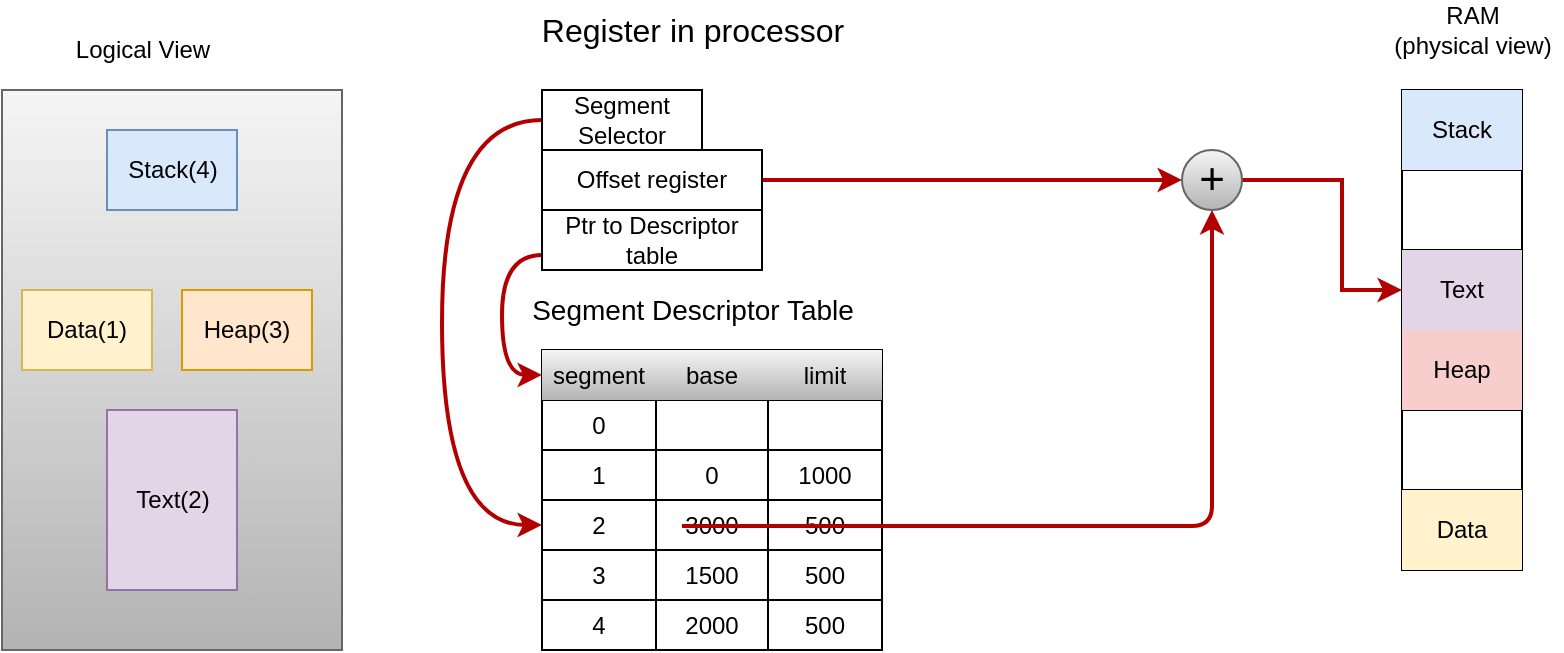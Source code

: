 <mxfile version="13.4.2" type="github">
  <diagram id="2TYzKGJqLLR_Ep3BL9gZ" name="Page-1">
    <mxGraphModel dx="2066" dy="1105" grid="1" gridSize="10" guides="1" tooltips="1" connect="1" arrows="1" fold="1" page="1" pageScale="1" pageWidth="827" pageHeight="1169" math="0" shadow="0">
      <root>
        <mxCell id="0" />
        <mxCell id="1" parent="0" />
        <mxCell id="3WNf9FvNjMq8_hzcaYvk-1" value="" style="rounded=0;whiteSpace=wrap;html=1;gradientColor=#b3b3b3;fillColor=#f5f5f5;strokeColor=#666666;" vertex="1" parent="1">
          <mxGeometry x="50" y="220" width="170" height="280" as="geometry" />
        </mxCell>
        <mxCell id="3WNf9FvNjMq8_hzcaYvk-2" value="Stack(4)" style="rounded=0;whiteSpace=wrap;html=1;fillColor=#dae8fc;strokeColor=#6c8ebf;" vertex="1" parent="1">
          <mxGeometry x="102.5" y="240" width="65" height="40" as="geometry" />
        </mxCell>
        <mxCell id="3WNf9FvNjMq8_hzcaYvk-3" value="Data(1)" style="rounded=0;whiteSpace=wrap;html=1;fillColor=#fff2cc;strokeColor=#d6b656;" vertex="1" parent="1">
          <mxGeometry x="60" y="320" width="65" height="40" as="geometry" />
        </mxCell>
        <mxCell id="3WNf9FvNjMq8_hzcaYvk-4" value="Heap(3)" style="rounded=0;whiteSpace=wrap;html=1;fillColor=#ffe6cc;strokeColor=#d79b00;" vertex="1" parent="1">
          <mxGeometry x="140" y="320" width="65" height="40" as="geometry" />
        </mxCell>
        <mxCell id="3WNf9FvNjMq8_hzcaYvk-6" value="Text(2)" style="rounded=0;whiteSpace=wrap;html=1;fillColor=#e1d5e7;strokeColor=#9673a6;" vertex="1" parent="1">
          <mxGeometry x="102.5" y="380" width="65" height="90" as="geometry" />
        </mxCell>
        <mxCell id="2" value="Logical View" style="text;html=1;align=center;verticalAlign=middle;resizable=0;points=[];autosize=1;" vertex="1" parent="1">
          <mxGeometry x="80" y="190" width="80" height="20" as="geometry" />
        </mxCell>
        <mxCell id="3WNf9FvNjMq8_hzcaYvk-37" style="edgeStyle=orthogonalEdgeStyle;curved=1;rounded=0;orthogonalLoop=1;jettySize=auto;html=1;entryX=0;entryY=0.5;entryDx=0;entryDy=0;fillColor=#e51400;strokeColor=#B20000;strokeWidth=2;" edge="1" parent="1" source="3WNf9FvNjMq8_hzcaYvk-7" target="3WNf9FvNjMq8_hzcaYvk-23">
          <mxGeometry relative="1" as="geometry">
            <Array as="points">
              <mxPoint x="270" y="235" />
              <mxPoint x="270" y="438" />
            </Array>
          </mxGeometry>
        </mxCell>
        <mxCell id="3WNf9FvNjMq8_hzcaYvk-7" value="Segment Selector" style="rounded=0;whiteSpace=wrap;html=1;" vertex="1" parent="1">
          <mxGeometry x="320" y="220" width="80" height="30" as="geometry" />
        </mxCell>
        <mxCell id="3WNf9FvNjMq8_hzcaYvk-40" style="edgeStyle=orthogonalEdgeStyle;curved=1;rounded=0;orthogonalLoop=1;jettySize=auto;html=1;entryX=0;entryY=0.5;entryDx=0;entryDy=0;strokeWidth=2;fillColor=#e51400;strokeColor=#B20000;" edge="1" parent="1" source="3WNf9FvNjMq8_hzcaYvk-8" target="3WNf9FvNjMq8_hzcaYvk-39">
          <mxGeometry relative="1" as="geometry" />
        </mxCell>
        <mxCell id="3WNf9FvNjMq8_hzcaYvk-8" value="Offset register" style="rounded=0;whiteSpace=wrap;html=1;" vertex="1" parent="1">
          <mxGeometry x="320" y="250" width="110" height="30" as="geometry" />
        </mxCell>
        <mxCell id="3WNf9FvNjMq8_hzcaYvk-36" style="edgeStyle=orthogonalEdgeStyle;rounded=0;orthogonalLoop=1;jettySize=auto;html=1;exitX=0;exitY=0.75;exitDx=0;exitDy=0;entryX=0;entryY=0.5;entryDx=0;entryDy=0;curved=1;fillColor=#e51400;strokeColor=#B20000;strokeWidth=2;" edge="1" parent="1" source="3WNf9FvNjMq8_hzcaYvk-9" target="3WNf9FvNjMq8_hzcaYvk-11">
          <mxGeometry relative="1" as="geometry" />
        </mxCell>
        <mxCell id="3WNf9FvNjMq8_hzcaYvk-9" value="Ptr to Descriptor table" style="rounded=0;whiteSpace=wrap;html=1;" vertex="1" parent="1">
          <mxGeometry x="320" y="280" width="110" height="30" as="geometry" />
        </mxCell>
        <mxCell id="3WNf9FvNjMq8_hzcaYvk-10" value="" style="shape=table;html=1;whiteSpace=wrap;startSize=0;container=1;collapsible=0;childLayout=tableLayout;" vertex="1" parent="1">
          <mxGeometry x="320" y="350" width="170" height="150" as="geometry" />
        </mxCell>
        <mxCell id="3WNf9FvNjMq8_hzcaYvk-11" value="" style="shape=partialRectangle;html=1;whiteSpace=wrap;collapsible=0;dropTarget=0;pointerEvents=0;fillColor=none;top=0;left=0;bottom=0;right=0;points=[[0,0.5],[1,0.5]];portConstraint=eastwest;" vertex="1" parent="3WNf9FvNjMq8_hzcaYvk-10">
          <mxGeometry width="170" height="25" as="geometry" />
        </mxCell>
        <mxCell id="3WNf9FvNjMq8_hzcaYvk-12" value="segment" style="shape=partialRectangle;html=1;whiteSpace=wrap;connectable=0;overflow=hidden;top=0;left=0;bottom=0;right=0;gradientColor=#b3b3b3;fillColor=#f5f5f5;strokeColor=#666666;" vertex="1" parent="3WNf9FvNjMq8_hzcaYvk-11">
          <mxGeometry width="57" height="25" as="geometry" />
        </mxCell>
        <mxCell id="3WNf9FvNjMq8_hzcaYvk-13" value="base" style="shape=partialRectangle;html=1;whiteSpace=wrap;connectable=0;overflow=hidden;top=0;left=0;bottom=0;right=0;gradientColor=#b3b3b3;fillColor=#f5f5f5;strokeColor=#666666;" vertex="1" parent="3WNf9FvNjMq8_hzcaYvk-11">
          <mxGeometry x="57" width="56" height="25" as="geometry" />
        </mxCell>
        <mxCell id="3WNf9FvNjMq8_hzcaYvk-14" value="limit" style="shape=partialRectangle;html=1;whiteSpace=wrap;connectable=0;overflow=hidden;top=0;left=0;bottom=0;right=0;gradientColor=#b3b3b3;fillColor=#f5f5f5;strokeColor=#666666;" vertex="1" parent="3WNf9FvNjMq8_hzcaYvk-11">
          <mxGeometry x="113" width="57" height="25" as="geometry" />
        </mxCell>
        <mxCell id="3WNf9FvNjMq8_hzcaYvk-15" value="" style="shape=partialRectangle;html=1;whiteSpace=wrap;collapsible=0;dropTarget=0;pointerEvents=0;fillColor=none;top=0;left=0;bottom=0;right=0;points=[[0,0.5],[1,0.5]];portConstraint=eastwest;" vertex="1" parent="3WNf9FvNjMq8_hzcaYvk-10">
          <mxGeometry y="25" width="170" height="25" as="geometry" />
        </mxCell>
        <mxCell id="3WNf9FvNjMq8_hzcaYvk-16" value="0" style="shape=partialRectangle;html=1;whiteSpace=wrap;connectable=0;overflow=hidden;fillColor=none;top=0;left=0;bottom=0;right=0;" vertex="1" parent="3WNf9FvNjMq8_hzcaYvk-15">
          <mxGeometry width="57" height="25" as="geometry" />
        </mxCell>
        <mxCell id="3WNf9FvNjMq8_hzcaYvk-17" value="" style="shape=partialRectangle;html=1;whiteSpace=wrap;connectable=0;overflow=hidden;fillColor=none;top=0;left=0;bottom=0;right=0;" vertex="1" parent="3WNf9FvNjMq8_hzcaYvk-15">
          <mxGeometry x="57" width="56" height="25" as="geometry" />
        </mxCell>
        <mxCell id="3WNf9FvNjMq8_hzcaYvk-18" value="" style="shape=partialRectangle;html=1;whiteSpace=wrap;connectable=0;overflow=hidden;fillColor=none;top=0;left=0;bottom=0;right=0;" vertex="1" parent="3WNf9FvNjMq8_hzcaYvk-15">
          <mxGeometry x="113" width="57" height="25" as="geometry" />
        </mxCell>
        <mxCell id="3WNf9FvNjMq8_hzcaYvk-19" value="" style="shape=partialRectangle;html=1;whiteSpace=wrap;collapsible=0;dropTarget=0;pointerEvents=0;fillColor=none;top=0;left=0;bottom=0;right=0;points=[[0,0.5],[1,0.5]];portConstraint=eastwest;" vertex="1" parent="3WNf9FvNjMq8_hzcaYvk-10">
          <mxGeometry y="50" width="170" height="25" as="geometry" />
        </mxCell>
        <mxCell id="3WNf9FvNjMq8_hzcaYvk-20" value="1" style="shape=partialRectangle;html=1;whiteSpace=wrap;connectable=0;overflow=hidden;fillColor=none;top=0;left=0;bottom=0;right=0;" vertex="1" parent="3WNf9FvNjMq8_hzcaYvk-19">
          <mxGeometry width="57" height="25" as="geometry" />
        </mxCell>
        <mxCell id="3WNf9FvNjMq8_hzcaYvk-21" value="0" style="shape=partialRectangle;html=1;whiteSpace=wrap;connectable=0;overflow=hidden;fillColor=none;top=0;left=0;bottom=0;right=0;" vertex="1" parent="3WNf9FvNjMq8_hzcaYvk-19">
          <mxGeometry x="57" width="56" height="25" as="geometry" />
        </mxCell>
        <mxCell id="3WNf9FvNjMq8_hzcaYvk-22" value="1000" style="shape=partialRectangle;html=1;whiteSpace=wrap;connectable=0;overflow=hidden;fillColor=none;top=0;left=0;bottom=0;right=0;" vertex="1" parent="3WNf9FvNjMq8_hzcaYvk-19">
          <mxGeometry x="113" width="57" height="25" as="geometry" />
        </mxCell>
        <mxCell id="3WNf9FvNjMq8_hzcaYvk-23" value="" style="shape=partialRectangle;html=1;whiteSpace=wrap;collapsible=0;dropTarget=0;pointerEvents=0;fillColor=none;top=0;left=0;bottom=0;right=0;points=[[0,0.5],[1,0.5]];portConstraint=eastwest;" vertex="1" parent="3WNf9FvNjMq8_hzcaYvk-10">
          <mxGeometry y="75" width="170" height="25" as="geometry" />
        </mxCell>
        <mxCell id="3WNf9FvNjMq8_hzcaYvk-24" value="2" style="shape=partialRectangle;html=1;whiteSpace=wrap;connectable=0;overflow=hidden;fillColor=none;top=0;left=0;bottom=0;right=0;" vertex="1" parent="3WNf9FvNjMq8_hzcaYvk-23">
          <mxGeometry width="57" height="25" as="geometry" />
        </mxCell>
        <mxCell id="3WNf9FvNjMq8_hzcaYvk-25" value="3000" style="shape=partialRectangle;html=1;whiteSpace=wrap;connectable=0;overflow=hidden;fillColor=none;top=0;left=0;bottom=0;right=0;" vertex="1" parent="3WNf9FvNjMq8_hzcaYvk-23">
          <mxGeometry x="57" width="56" height="25" as="geometry" />
        </mxCell>
        <mxCell id="3WNf9FvNjMq8_hzcaYvk-26" value="500" style="shape=partialRectangle;html=1;whiteSpace=wrap;connectable=0;overflow=hidden;fillColor=none;top=0;left=0;bottom=0;right=0;" vertex="1" parent="3WNf9FvNjMq8_hzcaYvk-23">
          <mxGeometry x="113" width="57" height="25" as="geometry" />
        </mxCell>
        <mxCell id="3WNf9FvNjMq8_hzcaYvk-27" value="" style="shape=partialRectangle;html=1;whiteSpace=wrap;collapsible=0;dropTarget=0;pointerEvents=0;fillColor=none;top=0;left=0;bottom=0;right=0;points=[[0,0.5],[1,0.5]];portConstraint=eastwest;" vertex="1" parent="3WNf9FvNjMq8_hzcaYvk-10">
          <mxGeometry y="100" width="170" height="25" as="geometry" />
        </mxCell>
        <mxCell id="3WNf9FvNjMq8_hzcaYvk-28" value="3" style="shape=partialRectangle;html=1;whiteSpace=wrap;connectable=0;overflow=hidden;fillColor=none;top=0;left=0;bottom=0;right=0;" vertex="1" parent="3WNf9FvNjMq8_hzcaYvk-27">
          <mxGeometry width="57" height="25" as="geometry" />
        </mxCell>
        <mxCell id="3WNf9FvNjMq8_hzcaYvk-29" value="1500" style="shape=partialRectangle;html=1;whiteSpace=wrap;connectable=0;overflow=hidden;fillColor=none;top=0;left=0;bottom=0;right=0;" vertex="1" parent="3WNf9FvNjMq8_hzcaYvk-27">
          <mxGeometry x="57" width="56" height="25" as="geometry" />
        </mxCell>
        <mxCell id="3WNf9FvNjMq8_hzcaYvk-30" value="500" style="shape=partialRectangle;html=1;whiteSpace=wrap;connectable=0;overflow=hidden;fillColor=none;top=0;left=0;bottom=0;right=0;" vertex="1" parent="3WNf9FvNjMq8_hzcaYvk-27">
          <mxGeometry x="113" width="57" height="25" as="geometry" />
        </mxCell>
        <mxCell id="3WNf9FvNjMq8_hzcaYvk-31" value="" style="shape=partialRectangle;html=1;whiteSpace=wrap;collapsible=0;dropTarget=0;pointerEvents=0;fillColor=none;top=0;left=0;bottom=0;right=0;points=[[0,0.5],[1,0.5]];portConstraint=eastwest;" vertex="1" parent="3WNf9FvNjMq8_hzcaYvk-10">
          <mxGeometry y="125" width="170" height="25" as="geometry" />
        </mxCell>
        <mxCell id="3WNf9FvNjMq8_hzcaYvk-32" value="4" style="shape=partialRectangle;html=1;whiteSpace=wrap;connectable=0;overflow=hidden;fillColor=none;top=0;left=0;bottom=0;right=0;" vertex="1" parent="3WNf9FvNjMq8_hzcaYvk-31">
          <mxGeometry width="57" height="25" as="geometry" />
        </mxCell>
        <mxCell id="3WNf9FvNjMq8_hzcaYvk-33" value="2000" style="shape=partialRectangle;html=1;whiteSpace=wrap;connectable=0;overflow=hidden;fillColor=none;top=0;left=0;bottom=0;right=0;" vertex="1" parent="3WNf9FvNjMq8_hzcaYvk-31">
          <mxGeometry x="57" width="56" height="25" as="geometry" />
        </mxCell>
        <mxCell id="3WNf9FvNjMq8_hzcaYvk-34" value="500" style="shape=partialRectangle;html=1;whiteSpace=wrap;connectable=0;overflow=hidden;fillColor=none;top=0;left=0;bottom=0;right=0;" vertex="1" parent="3WNf9FvNjMq8_hzcaYvk-31">
          <mxGeometry x="113" width="57" height="25" as="geometry" />
        </mxCell>
        <mxCell id="3WNf9FvNjMq8_hzcaYvk-35" value="&lt;font style=&quot;font-size: 16px&quot;&gt;Register in processor&lt;/font&gt;" style="text;html=1;align=center;verticalAlign=middle;resizable=0;points=[];autosize=1;" vertex="1" parent="1">
          <mxGeometry x="310" y="180" width="170" height="20" as="geometry" />
        </mxCell>
        <mxCell id="3WNf9FvNjMq8_hzcaYvk-38" value="" style="endArrow=classic;html=1;strokeWidth=2;fillColor=#e51400;strokeColor=#B20000;entryX=0.5;entryY=1;entryDx=0;entryDy=0;" edge="1" parent="1" target="3WNf9FvNjMq8_hzcaYvk-39">
          <mxGeometry width="50" height="50" relative="1" as="geometry">
            <mxPoint x="390" y="438" as="sourcePoint" />
            <mxPoint x="650" y="470" as="targetPoint" />
            <Array as="points">
              <mxPoint x="570" y="438" />
              <mxPoint x="655" y="438" />
            </Array>
          </mxGeometry>
        </mxCell>
        <mxCell id="3WNf9FvNjMq8_hzcaYvk-54" style="rounded=0;orthogonalLoop=1;jettySize=auto;html=1;entryX=0;entryY=0.5;entryDx=0;entryDy=0;strokeWidth=2;fillColor=#e51400;strokeColor=#B20000;" edge="1" parent="1" source="3WNf9FvNjMq8_hzcaYvk-39" target="3WNf9FvNjMq8_hzcaYvk-46">
          <mxGeometry relative="1" as="geometry">
            <Array as="points">
              <mxPoint x="720" y="265" />
              <mxPoint x="720" y="320" />
            </Array>
          </mxGeometry>
        </mxCell>
        <mxCell id="3WNf9FvNjMq8_hzcaYvk-39" value="&lt;font style=&quot;font-size: 22px&quot;&gt;+&lt;/font&gt;" style="ellipse;whiteSpace=wrap;html=1;aspect=fixed;gradientColor=#b3b3b3;fillColor=#f5f5f5;strokeColor=#666666;" vertex="1" parent="1">
          <mxGeometry x="640" y="250" width="30" height="30" as="geometry" />
        </mxCell>
        <mxCell id="3WNf9FvNjMq8_hzcaYvk-41" value="" style="shape=table;html=1;whiteSpace=wrap;startSize=0;container=1;collapsible=0;childLayout=tableLayout;" vertex="1" parent="1">
          <mxGeometry x="750" y="220" width="60" height="240" as="geometry" />
        </mxCell>
        <mxCell id="3WNf9FvNjMq8_hzcaYvk-42" value="" style="shape=partialRectangle;html=1;whiteSpace=wrap;collapsible=0;dropTarget=0;pointerEvents=0;fillColor=none;top=0;left=0;bottom=0;right=0;points=[[0,0.5],[1,0.5]];portConstraint=eastwest;" vertex="1" parent="3WNf9FvNjMq8_hzcaYvk-41">
          <mxGeometry width="60" height="40" as="geometry" />
        </mxCell>
        <mxCell id="3WNf9FvNjMq8_hzcaYvk-43" value="Stack" style="shape=partialRectangle;html=1;whiteSpace=wrap;connectable=0;overflow=hidden;fillColor=#dae8fc;top=0;left=0;bottom=0;right=0;strokeColor=#6c8ebf;" vertex="1" parent="3WNf9FvNjMq8_hzcaYvk-42">
          <mxGeometry width="60" height="40" as="geometry" />
        </mxCell>
        <mxCell id="3WNf9FvNjMq8_hzcaYvk-44" value="" style="shape=partialRectangle;html=1;whiteSpace=wrap;collapsible=0;dropTarget=0;pointerEvents=0;fillColor=none;top=0;left=0;bottom=0;right=0;points=[[0,0.5],[1,0.5]];portConstraint=eastwest;" vertex="1" parent="3WNf9FvNjMq8_hzcaYvk-41">
          <mxGeometry y="40" width="60" height="40" as="geometry" />
        </mxCell>
        <mxCell id="3WNf9FvNjMq8_hzcaYvk-45" value="" style="shape=partialRectangle;html=1;whiteSpace=wrap;connectable=0;overflow=hidden;fillColor=none;top=0;left=0;bottom=0;right=0;" vertex="1" parent="3WNf9FvNjMq8_hzcaYvk-44">
          <mxGeometry width="60" height="40" as="geometry" />
        </mxCell>
        <mxCell id="3WNf9FvNjMq8_hzcaYvk-46" value="" style="shape=partialRectangle;html=1;whiteSpace=wrap;collapsible=0;dropTarget=0;pointerEvents=0;fillColor=none;top=0;left=0;bottom=0;right=0;points=[[0,0.5],[1,0.5]];portConstraint=eastwest;" vertex="1" parent="3WNf9FvNjMq8_hzcaYvk-41">
          <mxGeometry y="80" width="60" height="40" as="geometry" />
        </mxCell>
        <mxCell id="3WNf9FvNjMq8_hzcaYvk-47" value="Text" style="shape=partialRectangle;html=1;whiteSpace=wrap;connectable=0;overflow=hidden;fillColor=#e1d5e7;top=0;left=0;bottom=0;right=0;strokeColor=#9673a6;" vertex="1" parent="3WNf9FvNjMq8_hzcaYvk-46">
          <mxGeometry width="60" height="40" as="geometry" />
        </mxCell>
        <mxCell id="3WNf9FvNjMq8_hzcaYvk-48" value="" style="shape=partialRectangle;html=1;whiteSpace=wrap;collapsible=0;dropTarget=0;pointerEvents=0;fillColor=none;top=0;left=0;bottom=0;right=0;points=[[0,0.5],[1,0.5]];portConstraint=eastwest;" vertex="1" parent="3WNf9FvNjMq8_hzcaYvk-41">
          <mxGeometry y="120" width="60" height="40" as="geometry" />
        </mxCell>
        <mxCell id="3WNf9FvNjMq8_hzcaYvk-49" value="Heap" style="shape=partialRectangle;html=1;whiteSpace=wrap;connectable=0;overflow=hidden;fillColor=#f8cecc;top=0;left=0;bottom=0;right=0;strokeColor=#b85450;" vertex="1" parent="3WNf9FvNjMq8_hzcaYvk-48">
          <mxGeometry width="60" height="40" as="geometry" />
        </mxCell>
        <mxCell id="3WNf9FvNjMq8_hzcaYvk-50" value="" style="shape=partialRectangle;html=1;whiteSpace=wrap;collapsible=0;dropTarget=0;pointerEvents=0;fillColor=none;top=0;left=0;bottom=0;right=0;points=[[0,0.5],[1,0.5]];portConstraint=eastwest;" vertex="1" parent="3WNf9FvNjMq8_hzcaYvk-41">
          <mxGeometry y="160" width="60" height="40" as="geometry" />
        </mxCell>
        <mxCell id="3WNf9FvNjMq8_hzcaYvk-51" value="" style="shape=partialRectangle;html=1;whiteSpace=wrap;connectable=0;overflow=hidden;fillColor=none;top=0;left=0;bottom=0;right=0;" vertex="1" parent="3WNf9FvNjMq8_hzcaYvk-50">
          <mxGeometry width="60" height="40" as="geometry" />
        </mxCell>
        <mxCell id="3WNf9FvNjMq8_hzcaYvk-52" style="shape=partialRectangle;html=1;whiteSpace=wrap;collapsible=0;dropTarget=0;pointerEvents=0;fillColor=none;top=0;left=0;bottom=0;right=0;points=[[0,0.5],[1,0.5]];portConstraint=eastwest;" vertex="1" parent="3WNf9FvNjMq8_hzcaYvk-41">
          <mxGeometry y="200" width="60" height="40" as="geometry" />
        </mxCell>
        <mxCell id="3WNf9FvNjMq8_hzcaYvk-53" value="Data" style="shape=partialRectangle;html=1;whiteSpace=wrap;connectable=0;overflow=hidden;fillColor=#fff2cc;top=0;left=0;bottom=0;right=0;strokeColor=#d6b656;" vertex="1" parent="3WNf9FvNjMq8_hzcaYvk-52">
          <mxGeometry width="60" height="40" as="geometry" />
        </mxCell>
        <mxCell id="3WNf9FvNjMq8_hzcaYvk-55" value="RAM&lt;br&gt;(physical view)" style="text;html=1;align=center;verticalAlign=middle;resizable=0;points=[];autosize=1;" vertex="1" parent="1">
          <mxGeometry x="740" y="175" width="90" height="30" as="geometry" />
        </mxCell>
        <mxCell id="3WNf9FvNjMq8_hzcaYvk-56" value="&lt;font style=&quot;font-size: 14px&quot;&gt;Segment Descriptor Table&lt;/font&gt;" style="text;html=1;align=center;verticalAlign=middle;resizable=0;points=[];autosize=1;" vertex="1" parent="1">
          <mxGeometry x="305" y="320" width="180" height="20" as="geometry" />
        </mxCell>
      </root>
    </mxGraphModel>
  </diagram>
</mxfile>
